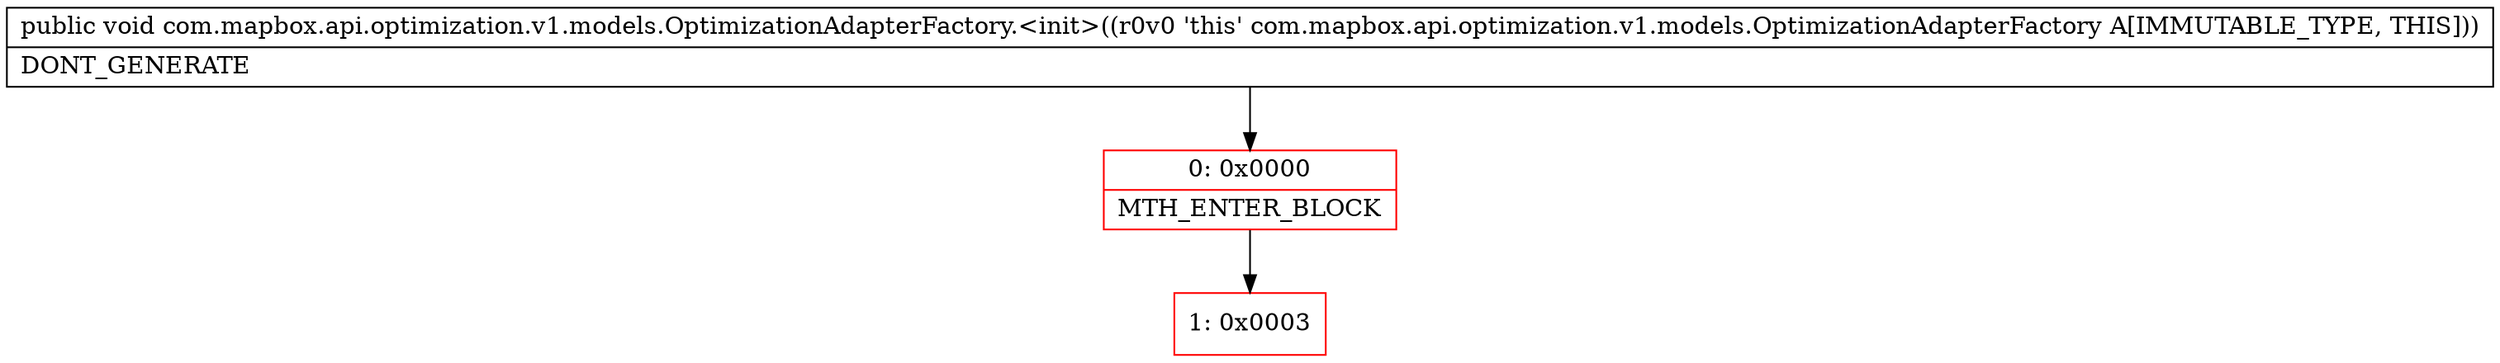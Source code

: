 digraph "CFG forcom.mapbox.api.optimization.v1.models.OptimizationAdapterFactory.\<init\>()V" {
subgraph cluster_Region_993013731 {
label = "R(0)";
node [shape=record,color=blue];
}
Node_0 [shape=record,color=red,label="{0\:\ 0x0000|MTH_ENTER_BLOCK\l}"];
Node_1 [shape=record,color=red,label="{1\:\ 0x0003}"];
MethodNode[shape=record,label="{public void com.mapbox.api.optimization.v1.models.OptimizationAdapterFactory.\<init\>((r0v0 'this' com.mapbox.api.optimization.v1.models.OptimizationAdapterFactory A[IMMUTABLE_TYPE, THIS]))  | DONT_GENERATE\l}"];
MethodNode -> Node_0;
Node_0 -> Node_1;
}

